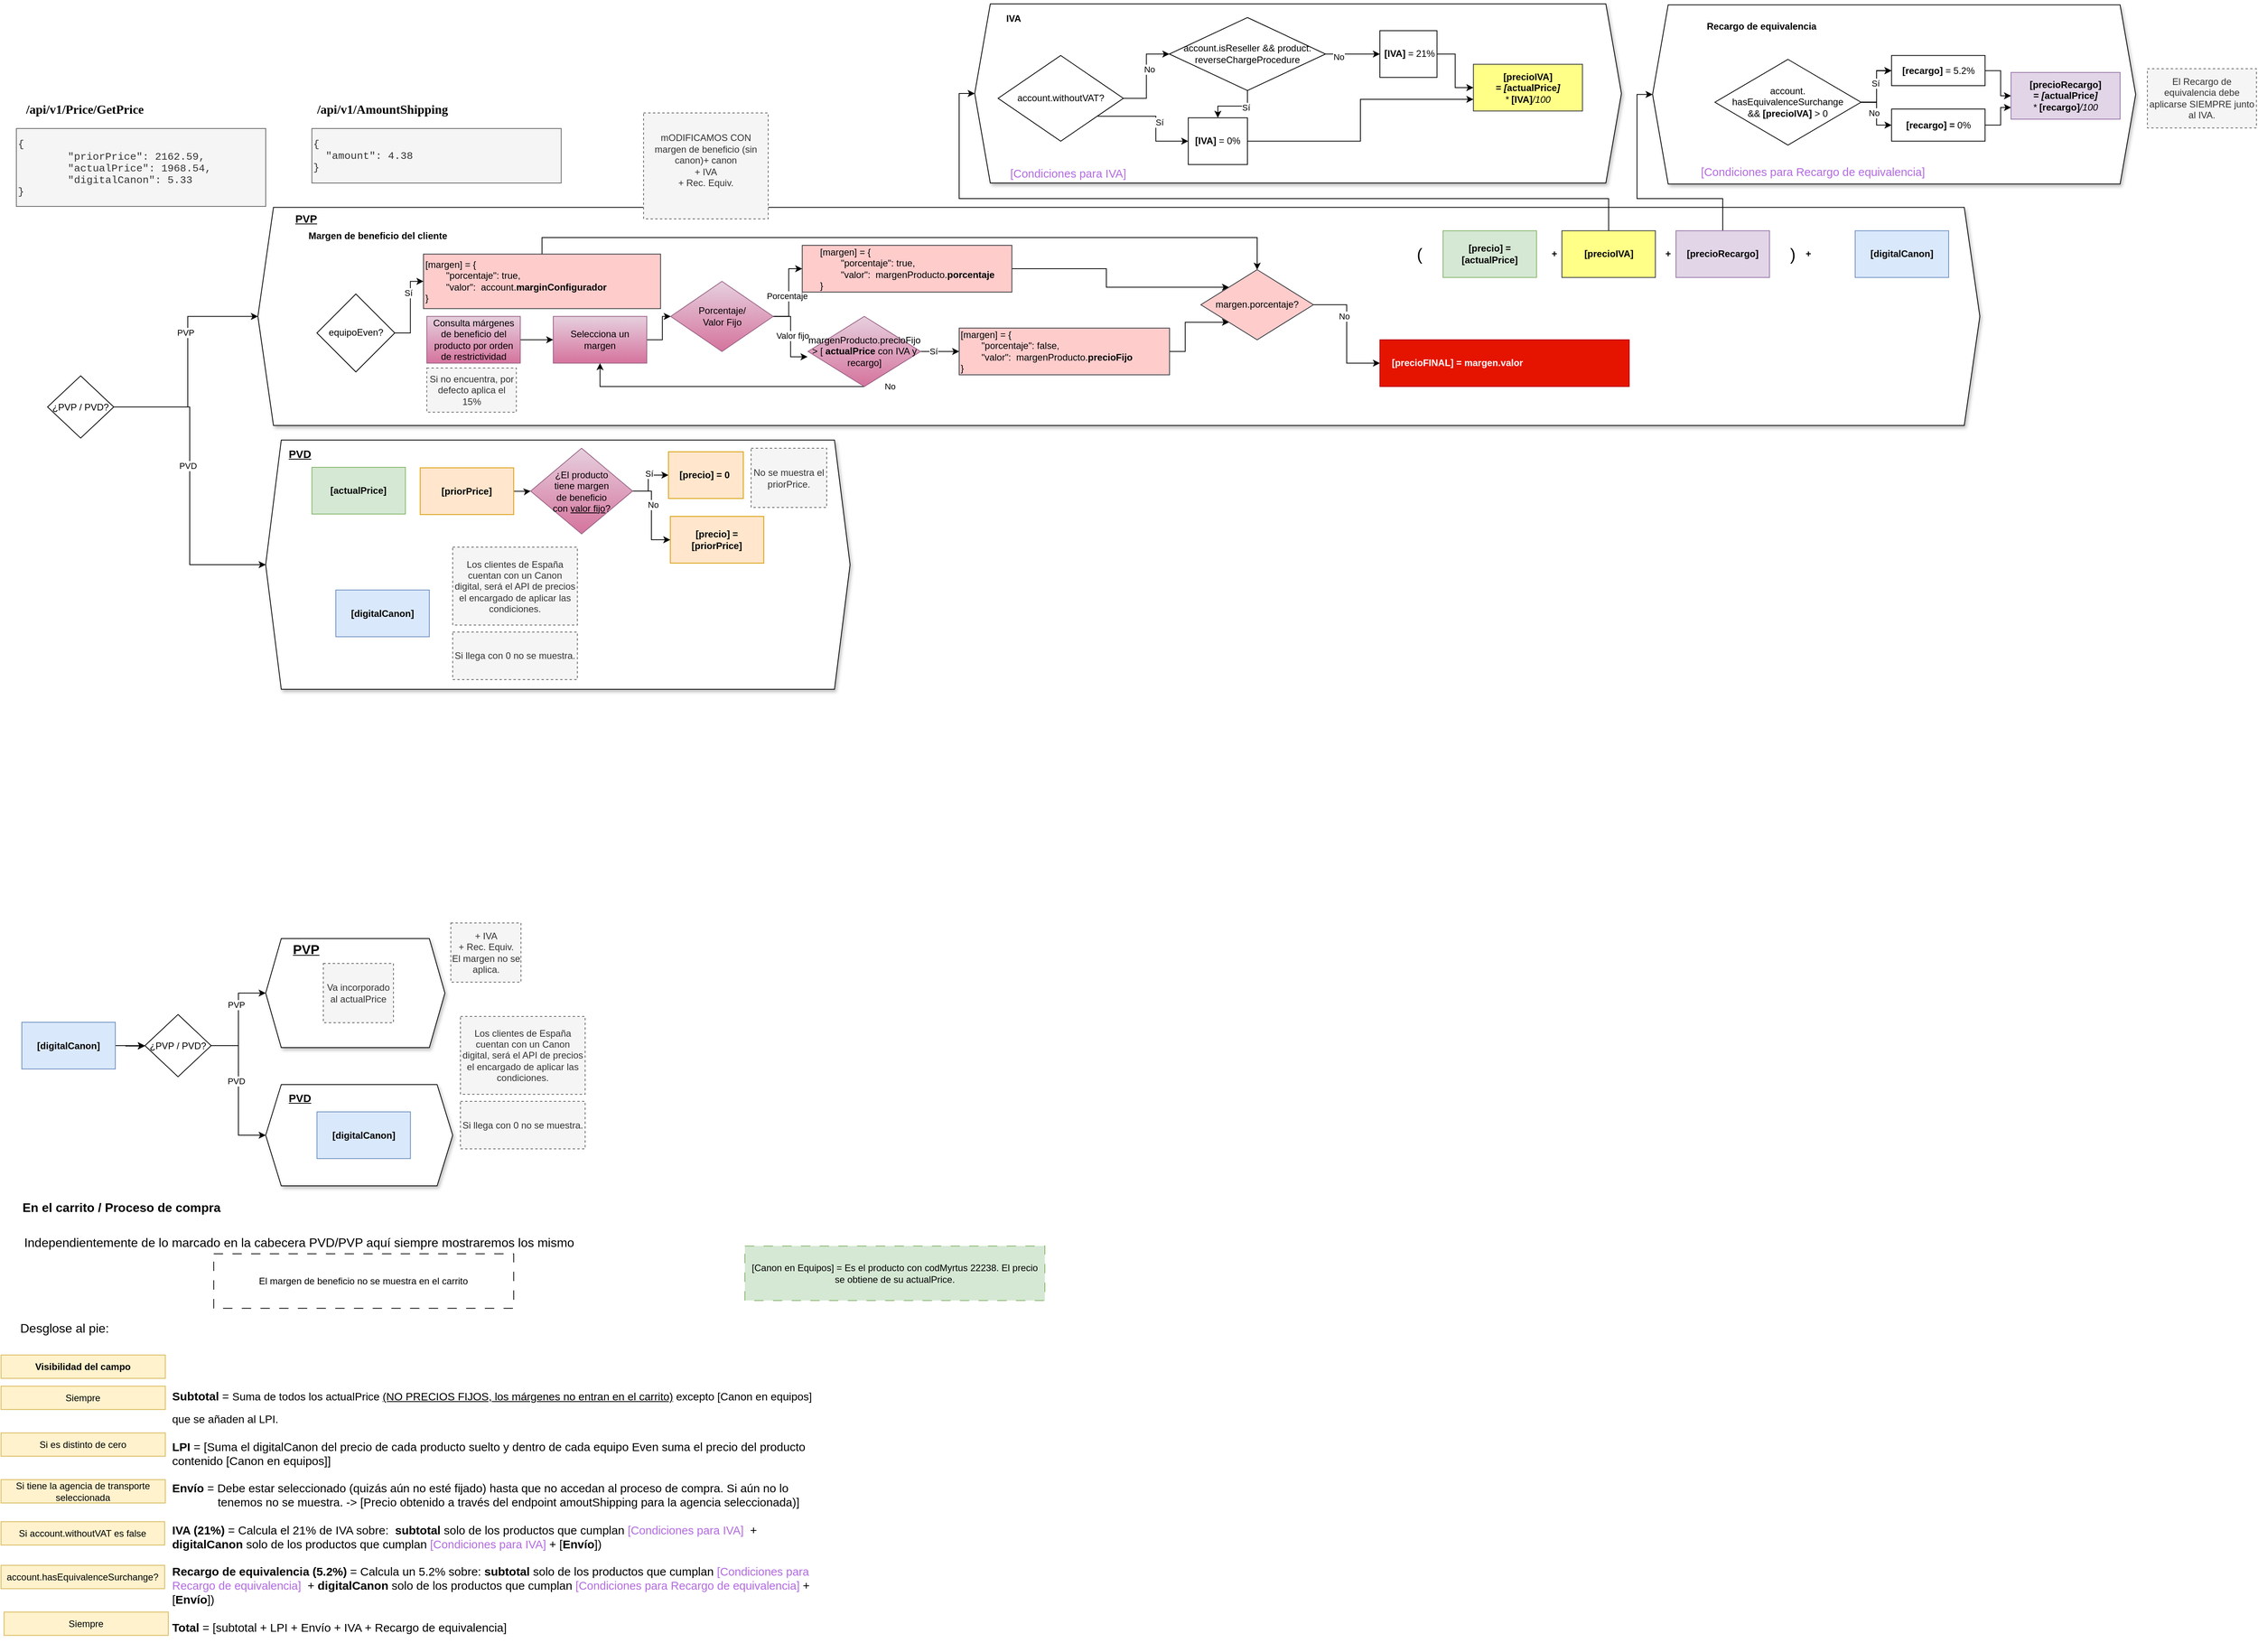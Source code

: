 <mxfile version="24.2.2" type="github">
  <diagram name="Página-1" id="fvp-vQnIGGh9xeoDT4wr">
    <mxGraphModel dx="1509" dy="1982" grid="1" gridSize="10" guides="1" tooltips="1" connect="1" arrows="1" fold="1" page="1" pageScale="1" pageWidth="827" pageHeight="1169" math="0" shadow="0">
      <root>
        <mxCell id="0" />
        <mxCell id="1" parent="0" />
        <mxCell id="czyIPTa2PEXbSXycgInY-23" value="" style="shape=hexagon;perimeter=hexagonPerimeter2;whiteSpace=wrap;html=1;fixedSize=1;shadow=1;" parent="1" vertex="1">
          <mxGeometry x="1250" y="-80" width="830" height="230" as="geometry" />
        </mxCell>
        <mxCell id="czyIPTa2PEXbSXycgInY-2" value="" style="shape=hexagon;perimeter=hexagonPerimeter2;whiteSpace=wrap;html=1;fixedSize=1;shadow=1;" parent="1" vertex="1">
          <mxGeometry x="330" y="181.25" width="2210" height="280" as="geometry" />
        </mxCell>
        <mxCell id="czyIPTa2PEXbSXycgInY-1" value="" style="shape=hexagon;perimeter=hexagonPerimeter2;whiteSpace=wrap;html=1;fixedSize=1;shadow=1;" parent="1" vertex="1">
          <mxGeometry x="2120" y="-78.75" width="620" height="230" as="geometry" />
        </mxCell>
        <mxCell id="DRrjUMENBPjv4pgYB6PE-1" value="&lt;p style=&quot;margin:0cm;line-height:normal;mso-layout-grid-align:&lt;br/&gt;none;text-autospace:none&quot; class=&quot;MsoNormal&quot;&gt;&lt;font face=&quot;Courier New&quot;&gt;&lt;span style=&quot;font-size: 13.333px;&quot;&gt;{&lt;/span&gt;&lt;/font&gt;&lt;/p&gt;&lt;p style=&quot;margin:0cm;line-height:normal;mso-layout-grid-align:&lt;br/&gt;none;text-autospace:none&quot; class=&quot;MsoNormal&quot;&gt;&lt;font face=&quot;Courier New&quot;&gt;&lt;span style=&quot;font-size: 13.333px; white-space: normal;&quot;&gt;&lt;span style=&quot;white-space:pre&quot;&gt;&#x9;&lt;/span&gt;&quot;priorPrice&quot;:&amp;nbsp;&lt;/span&gt;&lt;/font&gt;&lt;span style=&quot;background-color: initial; font-size: 13.333px;&quot;&gt;&lt;font face=&quot;Courier New&quot;&gt;2162.59&lt;/font&gt;&lt;/span&gt;&lt;span style=&quot;background-color: initial; font-size: 13.333px; font-family: &amp;quot;Courier New&amp;quot;;&quot;&gt;,&lt;/span&gt;&lt;/p&gt;&lt;p style=&quot;margin:0cm;line-height:normal;mso-layout-grid-align:&lt;br/&gt;none;text-autospace:none&quot; class=&quot;MsoNormal&quot;&gt;&lt;font face=&quot;Courier New&quot;&gt;&lt;span style=&quot;font-size: 13.333px; white-space: normal;&quot;&gt;&lt;span style=&quot;white-space:pre&quot;&gt;&#x9;&lt;/span&gt;&quot;actualPrice&quot;: 1968.54,&lt;/span&gt;&lt;/font&gt;&lt;/p&gt;&lt;p style=&quot;margin:0cm;line-height:normal;mso-layout-grid-align:&lt;br/&gt;none;text-autospace:none&quot; class=&quot;MsoNormal&quot;&gt;&lt;font face=&quot;Courier New&quot;&gt;&lt;span style=&quot;font-size: 13.333px; white-space: normal;&quot;&gt;&lt;span style=&quot;white-space:pre&quot;&gt;&#x9;&lt;/span&gt;&quot;digitalCanon&quot;: 5.33&lt;/span&gt;&lt;/font&gt;&lt;/p&gt;&lt;p style=&quot;margin:0cm;line-height:normal;mso-layout-grid-align:&lt;br/&gt;none;text-autospace:none&quot; class=&quot;MsoNormal&quot;&gt;&lt;font face=&quot;Courier New&quot;&gt;&lt;span style=&quot;font-size: 13.333px;&quot;&gt;}&lt;/span&gt;&lt;/font&gt;&lt;/p&gt;" style="text;html=1;align=left;verticalAlign=middle;whiteSpace=wrap;rounded=0;fillColor=#f5f5f5;fontColor=#333333;strokeColor=#666666;" parent="1" vertex="1">
          <mxGeometry x="20" y="80" width="320" height="100" as="geometry" />
        </mxCell>
        <mxCell id="DRrjUMENBPjv4pgYB6PE-4" value="&lt;span style=&quot;font-size:12.0pt;mso-bidi-font-size:11.0pt;&lt;br/&gt;line-height:150%;font-family:Muli;mso-ascii-theme-font:minor-latin;mso-fareast-font-family:&lt;br/&gt;Muli;mso-fareast-theme-font:minor-latin;mso-hansi-theme-font:minor-latin;&lt;br/&gt;mso-bidi-font-family:&amp;quot;Times New Roman&amp;quot;;mso-bidi-theme-font:minor-bidi;&lt;br/&gt;color:#323030;mso-themecolor:accent5;mso-themeshade:191;mso-ansi-language:ES;&lt;br/&gt;mso-fareast-language:EN-US;mso-bidi-language:AR-SA&quot;&gt;&lt;b&gt;/api/v1/Price/GetPrice&lt;/b&gt;&amp;nbsp;&lt;/span&gt;" style="text;html=1;align=center;verticalAlign=middle;whiteSpace=wrap;rounded=0;" parent="1" vertex="1">
          <mxGeometry y="40" width="220" height="30" as="geometry" />
        </mxCell>
        <mxCell id="DRrjUMENBPjv4pgYB6PE-6" style="edgeStyle=orthogonalEdgeStyle;rounded=0;orthogonalLoop=1;jettySize=auto;html=1;entryX=0;entryY=0.5;entryDx=0;entryDy=0;" parent="1" source="DRrjUMENBPjv4pgYB6PE-10" target="czyIPTa2PEXbSXycgInY-2" edge="1">
          <mxGeometry relative="1" as="geometry">
            <mxPoint x="290" y="300" as="targetPoint" />
            <Array as="points">
              <mxPoint x="240" y="437" />
              <mxPoint x="240" y="321" />
            </Array>
          </mxGeometry>
        </mxCell>
        <mxCell id="DRrjUMENBPjv4pgYB6PE-7" value="PVP" style="edgeLabel;html=1;align=center;verticalAlign=middle;resizable=0;points=[];" parent="DRrjUMENBPjv4pgYB6PE-6" vertex="1" connectable="0">
          <mxGeometry x="0.257" y="3" relative="1" as="geometry">
            <mxPoint y="-1" as="offset" />
          </mxGeometry>
        </mxCell>
        <mxCell id="DRrjUMENBPjv4pgYB6PE-8" style="edgeStyle=orthogonalEdgeStyle;rounded=0;orthogonalLoop=1;jettySize=auto;html=1;entryX=0;entryY=0.5;entryDx=0;entryDy=0;" parent="1" source="DRrjUMENBPjv4pgYB6PE-10" target="DRrjUMENBPjv4pgYB6PE-14" edge="1">
          <mxGeometry relative="1" as="geometry">
            <mxPoint x="435" y="544.5" as="targetPoint" />
          </mxGeometry>
        </mxCell>
        <mxCell id="DRrjUMENBPjv4pgYB6PE-9" value="PVD" style="edgeLabel;html=1;align=center;verticalAlign=middle;resizable=0;points=[];" parent="DRrjUMENBPjv4pgYB6PE-8" vertex="1" connectable="0">
          <mxGeometry x="-0.125" y="-3" relative="1" as="geometry">
            <mxPoint y="-1" as="offset" />
          </mxGeometry>
        </mxCell>
        <mxCell id="DRrjUMENBPjv4pgYB6PE-10" value="¿PVP / PVD?" style="rhombus;whiteSpace=wrap;html=1;" parent="1" vertex="1">
          <mxGeometry x="60" y="397.5" width="85" height="80" as="geometry" />
        </mxCell>
        <mxCell id="DRrjUMENBPjv4pgYB6PE-14" value="" style="shape=hexagon;perimeter=hexagonPerimeter2;whiteSpace=wrap;html=1;fixedSize=1;shadow=1;" parent="1" vertex="1">
          <mxGeometry x="340" y="480" width="750" height="320" as="geometry" />
        </mxCell>
        <mxCell id="DRrjUMENBPjv4pgYB6PE-16" value="&lt;b&gt;[actualPrice]&lt;/b&gt;" style="rounded=0;whiteSpace=wrap;html=1;fillColor=#d5e8d4;strokeColor=#82b366;" parent="1" vertex="1">
          <mxGeometry x="399.29" y="515" width="120" height="60" as="geometry" />
        </mxCell>
        <mxCell id="DRrjUMENBPjv4pgYB6PE-29" value="&lt;div&gt;&lt;b style=&quot;background-color: initial;&quot;&gt;[precioIVA] =&amp;nbsp;&lt;/b&gt;&lt;i&gt;&lt;b&gt;[&lt;/b&gt;&lt;/i&gt;&lt;b&gt;actualPrice&lt;/b&gt;&lt;i&gt;&lt;b&gt;] &lt;/b&gt;*&amp;nbsp;&lt;/i&gt;&lt;b&gt;[IVA]&lt;/b&gt;&lt;i&gt;/100&lt;/i&gt;&lt;/div&gt;" style="whiteSpace=wrap;html=1;fillColor=#ffff88;strokeColor=#36393d;" parent="1" vertex="1">
          <mxGeometry x="1890" y="-2.5" width="140" height="60" as="geometry" />
        </mxCell>
        <mxCell id="DRrjUMENBPjv4pgYB6PE-32" value="" style="edgeStyle=orthogonalEdgeStyle;rounded=0;orthogonalLoop=1;jettySize=auto;html=1;" parent="1" source="DRrjUMENBPjv4pgYB6PE-38" target="DRrjUMENBPjv4pgYB6PE-39" edge="1">
          <mxGeometry relative="1" as="geometry" />
        </mxCell>
        <mxCell id="DRrjUMENBPjv4pgYB6PE-33" value="" style="edgeStyle=orthogonalEdgeStyle;rounded=0;orthogonalLoop=1;jettySize=auto;html=1;" parent="1" source="DRrjUMENBPjv4pgYB6PE-38" target="DRrjUMENBPjv4pgYB6PE-39" edge="1">
          <mxGeometry relative="1" as="geometry" />
        </mxCell>
        <mxCell id="DRrjUMENBPjv4pgYB6PE-34" value="" style="edgeStyle=orthogonalEdgeStyle;rounded=0;orthogonalLoop=1;jettySize=auto;html=1;" parent="1" source="DRrjUMENBPjv4pgYB6PE-38" target="DRrjUMENBPjv4pgYB6PE-39" edge="1">
          <mxGeometry relative="1" as="geometry" />
        </mxCell>
        <mxCell id="DRrjUMENBPjv4pgYB6PE-35" value="Sí" style="edgeLabel;html=1;align=center;verticalAlign=middle;resizable=0;points=[];" parent="DRrjUMENBPjv4pgYB6PE-34" vertex="1" connectable="0">
          <mxGeometry x="0.121" y="3" relative="1" as="geometry">
            <mxPoint x="1" as="offset" />
          </mxGeometry>
        </mxCell>
        <mxCell id="DRrjUMENBPjv4pgYB6PE-36" style="edgeStyle=orthogonalEdgeStyle;rounded=0;orthogonalLoop=1;jettySize=auto;html=1;" parent="1" source="DRrjUMENBPjv4pgYB6PE-38" target="DRrjUMENBPjv4pgYB6PE-40" edge="1">
          <mxGeometry relative="1" as="geometry" />
        </mxCell>
        <mxCell id="DRrjUMENBPjv4pgYB6PE-37" value="No" style="edgeLabel;html=1;align=center;verticalAlign=middle;resizable=0;points=[];" parent="DRrjUMENBPjv4pgYB6PE-36" vertex="1" connectable="0">
          <mxGeometry x="-0.02" y="-4" relative="1" as="geometry">
            <mxPoint as="offset" />
          </mxGeometry>
        </mxCell>
        <mxCell id="DRrjUMENBPjv4pgYB6PE-38" value="&lt;font style=&quot;font-size: 12px;&quot;&gt;account.&lt;br&gt;hasEquivalenceSurchange &amp;amp;&amp;amp;&amp;nbsp;&lt;b style=&quot;background-color: initial;&quot;&gt;[precioIVA]&lt;/b&gt;&amp;nbsp;&amp;gt; 0&lt;/font&gt;" style="rhombus;whiteSpace=wrap;html=1;" parent="1" vertex="1">
          <mxGeometry x="2200" y="-8.75" width="187.48" height="110" as="geometry" />
        </mxCell>
        <mxCell id="D51pD80760HK5LYng4LF-50" style="edgeStyle=orthogonalEdgeStyle;rounded=0;orthogonalLoop=1;jettySize=auto;html=1;entryX=0;entryY=0.5;entryDx=0;entryDy=0;" edge="1" parent="1" source="DRrjUMENBPjv4pgYB6PE-39" target="D51pD80760HK5LYng4LF-49">
          <mxGeometry relative="1" as="geometry" />
        </mxCell>
        <mxCell id="DRrjUMENBPjv4pgYB6PE-39" value="&lt;b&gt;[recargo]&lt;/b&gt; = 5.2%" style="whiteSpace=wrap;html=1;" parent="1" vertex="1">
          <mxGeometry x="2426.7" y="-13.75" width="120" height="38.75" as="geometry" />
        </mxCell>
        <mxCell id="D51pD80760HK5LYng4LF-52" style="edgeStyle=orthogonalEdgeStyle;rounded=0;orthogonalLoop=1;jettySize=auto;html=1;entryX=0;entryY=0.75;entryDx=0;entryDy=0;" edge="1" parent="1" source="DRrjUMENBPjv4pgYB6PE-40" target="D51pD80760HK5LYng4LF-49">
          <mxGeometry relative="1" as="geometry" />
        </mxCell>
        <mxCell id="DRrjUMENBPjv4pgYB6PE-40" value="&lt;b&gt;[recargo] =&amp;nbsp;&lt;/b&gt;0%" style="whiteSpace=wrap;html=1;" parent="1" vertex="1">
          <mxGeometry x="2426.7" y="55" width="120" height="41.25" as="geometry" />
        </mxCell>
        <mxCell id="DRrjUMENBPjv4pgYB6PE-43" value="&lt;b&gt;Recargo de equivalencia&lt;/b&gt;" style="text;html=1;strokeColor=none;fillColor=none;align=center;verticalAlign=middle;whiteSpace=wrap;rounded=0;" parent="1" vertex="1">
          <mxGeometry x="2160" y="-66.26" width="200" height="30" as="geometry" />
        </mxCell>
        <mxCell id="DRrjUMENBPjv4pgYB6PE-51" value="&lt;b&gt;Margen de beneficio del cliente&lt;/b&gt;" style="text;html=1;strokeColor=none;fillColor=none;align=center;verticalAlign=middle;whiteSpace=wrap;rounded=0;" parent="1" vertex="1">
          <mxGeometry x="383.81" y="202.5" width="200" height="30" as="geometry" />
        </mxCell>
        <mxCell id="DRrjUMENBPjv4pgYB6PE-52" value="" style="edgeStyle=orthogonalEdgeStyle;rounded=0;orthogonalLoop=1;jettySize=auto;html=1;exitX=1;exitY=0.5;exitDx=0;exitDy=0;" parent="1" source="DRrjUMENBPjv4pgYB6PE-56" target="DRrjUMENBPjv4pgYB6PE-57" edge="1">
          <mxGeometry relative="1" as="geometry">
            <mxPoint x="991.351" y="276.273" as="sourcePoint" />
          </mxGeometry>
        </mxCell>
        <mxCell id="DRrjUMENBPjv4pgYB6PE-53" value="Porcentaje" style="edgeLabel;html=1;align=center;verticalAlign=middle;resizable=0;points=[];" parent="DRrjUMENBPjv4pgYB6PE-52" vertex="1" connectable="0">
          <mxGeometry x="-0.061" y="3" relative="1" as="geometry">
            <mxPoint as="offset" />
          </mxGeometry>
        </mxCell>
        <mxCell id="DRrjUMENBPjv4pgYB6PE-54" style="edgeStyle=orthogonalEdgeStyle;rounded=0;orthogonalLoop=1;jettySize=auto;html=1;entryX=-0.004;entryY=0.576;entryDx=0;entryDy=0;entryPerimeter=0;exitX=1;exitY=0.5;exitDx=0;exitDy=0;" parent="1" source="DRrjUMENBPjv4pgYB6PE-56" target="D51pD80760HK5LYng4LF-13" edge="1">
          <mxGeometry relative="1" as="geometry">
            <mxPoint x="991.351" y="276.273" as="sourcePoint" />
            <mxPoint x="1117.72" y="263.13" as="targetPoint" />
          </mxGeometry>
        </mxCell>
        <mxCell id="DRrjUMENBPjv4pgYB6PE-55" value="Valor fijo" style="edgeLabel;html=1;align=center;verticalAlign=middle;resizable=0;points=[];" parent="DRrjUMENBPjv4pgYB6PE-54" vertex="1" connectable="0">
          <mxGeometry x="-0.028" y="2" relative="1" as="geometry">
            <mxPoint as="offset" />
          </mxGeometry>
        </mxCell>
        <mxCell id="DRrjUMENBPjv4pgYB6PE-56" value="Porcentaje/&lt;br&gt;Valor Fijo" style="rhombus;whiteSpace=wrap;html=1;fillColor=#e6d0de;gradientColor=#d5739d;strokeColor=#996185;" parent="1" vertex="1">
          <mxGeometry x="859.81" y="276.25" width="131.54" height="90" as="geometry" />
        </mxCell>
        <mxCell id="D51pD80760HK5LYng4LF-25" style="edgeStyle=orthogonalEdgeStyle;rounded=0;orthogonalLoop=1;jettySize=auto;html=1;entryX=0;entryY=0;entryDx=0;entryDy=0;" edge="1" parent="1" source="DRrjUMENBPjv4pgYB6PE-57" target="D51pD80760HK5LYng4LF-23">
          <mxGeometry relative="1" as="geometry" />
        </mxCell>
        <mxCell id="DRrjUMENBPjv4pgYB6PE-57" value="&lt;div style=&quot;text-align: left;&quot;&gt;&lt;span style=&quot;background-color: initial;&quot;&gt;[margen] = {&lt;/span&gt;&lt;/div&gt;&lt;div style=&quot;text-align: left;&quot;&gt;&lt;span style=&quot;white-space: pre;&quot;&gt;&#x9;&lt;/span&gt;&quot;porcentaje&quot;: true,&lt;/div&gt;&lt;div style=&quot;text-align: left;&quot;&gt;&lt;span style=&quot;white-space: pre;&quot;&gt;&#x9;&lt;/span&gt;&quot;valor&quot;:&amp;nbsp;&amp;nbsp;&lt;span style=&quot;background-color: initial;&quot;&gt;margenProducto.&lt;b&gt;porcentaje&lt;/b&gt;&lt;/span&gt;&lt;/div&gt;&lt;div style=&quot;text-align: left;&quot;&gt;}&amp;nbsp;&lt;/div&gt;" style="whiteSpace=wrap;html=1;fillColor=#ffcccc;strokeColor=#36393d;" parent="1" vertex="1">
          <mxGeometry x="1028.61" y="230" width="269.11" height="60" as="geometry" />
        </mxCell>
        <mxCell id="DRrjUMENBPjv4pgYB6PE-59" style="edgeStyle=orthogonalEdgeStyle;rounded=0;orthogonalLoop=1;jettySize=auto;html=1;" parent="1" source="DRrjUMENBPjv4pgYB6PE-63" target="DRrjUMENBPjv4pgYB6PE-64" edge="1">
          <mxGeometry relative="1" as="geometry" />
        </mxCell>
        <mxCell id="DRrjUMENBPjv4pgYB6PE-60" value="Sí" style="edgeLabel;html=1;align=center;verticalAlign=middle;resizable=0;points=[];" parent="DRrjUMENBPjv4pgYB6PE-59" vertex="1" connectable="0">
          <mxGeometry x="0.397" y="3" relative="1" as="geometry">
            <mxPoint as="offset" />
          </mxGeometry>
        </mxCell>
        <mxCell id="DRrjUMENBPjv4pgYB6PE-63" value="equipoEven?" style="rhombus;whiteSpace=wrap;html=1;" parent="1" vertex="1">
          <mxGeometry x="405.73" y="292.49" width="100" height="100" as="geometry" />
        </mxCell>
        <mxCell id="D51pD80760HK5LYng4LF-24" style="edgeStyle=orthogonalEdgeStyle;rounded=0;orthogonalLoop=1;jettySize=auto;html=1;entryX=0.5;entryY=0;entryDx=0;entryDy=0;" edge="1" parent="1" source="DRrjUMENBPjv4pgYB6PE-64" target="D51pD80760HK5LYng4LF-23">
          <mxGeometry relative="1" as="geometry">
            <Array as="points">
              <mxPoint x="695" y="220" />
              <mxPoint x="1612" y="220" />
            </Array>
          </mxGeometry>
        </mxCell>
        <mxCell id="DRrjUMENBPjv4pgYB6PE-64" value="&lt;div style=&quot;&quot;&gt;&lt;span style=&quot;background-color: initial;&quot;&gt;[margen] = {&lt;/span&gt;&lt;/div&gt;&lt;div style=&quot;&quot;&gt;&lt;span style=&quot;white-space: pre;&quot;&gt;&#x9;&lt;/span&gt;&quot;porcentaje&quot;: true,&lt;/div&gt;&lt;div style=&quot;&quot;&gt;&lt;span style=&quot;white-space: pre;&quot;&gt;&#x9;&lt;/span&gt;&quot;valor&quot;:&amp;nbsp;&amp;nbsp;&lt;span style=&quot;background-color: initial;&quot;&gt;account.&lt;b&gt;marginConfigurador&lt;/b&gt;&lt;/span&gt;&lt;/div&gt;&lt;span style=&quot;background-color: initial;&quot;&gt;}&amp;nbsp;&lt;/span&gt;" style="whiteSpace=wrap;html=1;fillColor=#ffcccc;strokeColor=#36393d;align=left;" parent="1" vertex="1">
          <mxGeometry x="542.53" y="241.24" width="304.28" height="70" as="geometry" />
        </mxCell>
        <mxCell id="DRrjUMENBPjv4pgYB6PE-78" value="&lt;b&gt;&lt;u&gt;&lt;font style=&quot;font-size: 14px;&quot;&gt;PVD&lt;/font&gt;&lt;/u&gt;&lt;/b&gt;" style="text;html=1;strokeColor=none;fillColor=none;align=center;verticalAlign=middle;whiteSpace=wrap;rounded=0;" parent="1" vertex="1">
          <mxGeometry x="354" y="482.5" width="60" height="30" as="geometry" />
        </mxCell>
        <mxCell id="czyIPTa2PEXbSXycgInY-4" value="En el carrito / Proceso de compra" style="text;html=1;align=center;verticalAlign=middle;whiteSpace=wrap;rounded=0;fontStyle=1;fontSize=16;" parent="1" vertex="1">
          <mxGeometry x="0.33" y="1450" width="310" height="30" as="geometry" />
        </mxCell>
        <mxCell id="czyIPTa2PEXbSXycgInY-5" value="El margen de beneficio no se muestra en el carrito" style="whiteSpace=wrap;html=1;dashed=1;dashPattern=12 12;" parent="1" vertex="1">
          <mxGeometry x="273.29" y="1524.7" width="385" height="70" as="geometry" />
        </mxCell>
        <mxCell id="czyIPTa2PEXbSXycgInY-6" value="&lt;h1&gt;&lt;font style=&quot;font-size: 15px;&quot;&gt;Subtotal &lt;span style=&quot;font-weight: normal;&quot;&gt;=&lt;/span&gt;&amp;nbsp;&lt;/font&gt;&lt;span style=&quot;font-weight: normal;&quot;&gt;&lt;font style=&quot;font-size: 14px;&quot;&gt;Suma de todos los actualPrice &lt;u&gt;(NO PRECIOS FIJOS, los márgenes no entran en el carrito)&lt;/u&gt; excepto [Canon en equipos] que se añaden al LPI.&lt;/font&gt;&lt;/span&gt;&lt;/h1&gt;&lt;div style=&quot;line-height: 132%;&quot;&gt;&lt;font style=&quot;font-size: 15px;&quot;&gt;&lt;b&gt;LPI &lt;/b&gt;&lt;/font&gt;&lt;font style=&quot;font-size: 15px; font-weight: normal;&quot;&gt;= [Suma el digitalCanon del precio de cada producto suelto y dentro de cada equipo Even suma el precio del producto contenido [Canon en equipos]]&lt;/font&gt;&lt;/div&gt;&lt;div style=&quot;line-height: 132%;&quot;&gt;&lt;font style=&quot;font-size: 15px; font-weight: normal;&quot;&gt;&lt;br&gt;&lt;/font&gt;&lt;/div&gt;&lt;div style=&quot;line-height: 132%;&quot;&gt;&lt;font style=&quot;font-size: 15px;&quot;&gt;&lt;b&gt;Envío&lt;/b&gt;&lt;/font&gt;&lt;font style=&quot;font-size: 15px; font-weight: normal;&quot;&gt; = Debe estar seleccionado (quizás aún no esté fijado) hasta que no accedan al proceso de compra. Si aún no lo &lt;span style=&quot;white-space: pre;&quot;&gt;&#x9;&lt;/span&gt;&amp;nbsp; &amp;nbsp; &amp;nbsp; &amp;nbsp; &amp;nbsp; &amp;nbsp; &amp;nbsp; &amp;nbsp; &amp;nbsp; &amp;nbsp; tenemos no se muestra. -&amp;gt; [Precio obtenido a través del endpoint amoutShipping para la agencia seleccionada)]&lt;/font&gt;&lt;/div&gt;&lt;div style=&quot;line-height: 132%;&quot;&gt;&lt;font style=&quot;font-size: 15px; font-weight: normal;&quot;&gt;&lt;br&gt;&lt;/font&gt;&lt;/div&gt;&lt;div style=&quot;line-height: 132%;&quot;&gt;&lt;font style=&quot;font-size: 15px;&quot;&gt;&lt;b&gt;IVA (21%)&lt;/b&gt;&lt;/font&gt;&lt;font style=&quot;font-size: 15px; font-weight: normal;&quot;&gt; = Calcula el 21% de IVA sobre:&amp;nbsp; &lt;/font&gt;&lt;font style=&quot;font-size: 15px;&quot;&gt;&lt;b&gt;subtotal&amp;nbsp;&lt;/b&gt;&lt;/font&gt;&lt;font style=&quot;background-color: initial; font-size: 15px;&quot;&gt;solo de los productos que cumplan&amp;nbsp;&lt;/font&gt;&lt;span style=&quot;background-color: rgb(255, 255, 255); color: rgb(179, 106, 226); font-family: Aptos, sans-serif; font-size: 14.667px;&quot;&gt;[Condiciones para IVA]&lt;/span&gt;&lt;font style=&quot;background-color: initial; font-size: 15px;&quot;&gt;&amp;nbsp; + &lt;/font&gt;&lt;font style=&quot;background-color: initial; font-size: 15px;&quot;&gt;&lt;b&gt;digitalCanon &lt;/b&gt;&lt;/font&gt;&lt;font style=&quot;background-color: initial; font-size: 15px;&quot;&gt;solo de los productos que cumplan&amp;nbsp;&lt;/font&gt;&lt;span style=&quot;background-color: rgb(255, 255, 255); color: rgb(179, 106, 226); font-family: Aptos, sans-serif; font-size: 14.667px;&quot;&gt;[Condiciones para IVA]&lt;/span&gt;&lt;span style=&quot;background-color: initial; font-size: 15px;&quot;&gt;&amp;nbsp;+ [&lt;b&gt;Envío&lt;/b&gt;])&amp;nbsp;&lt;/span&gt;&lt;/div&gt;&lt;div style=&quot;line-height: 132%;&quot;&gt;&lt;font style=&quot;font-size: 15px; font-weight: normal;&quot;&gt;&lt;br&gt;&lt;/font&gt;&lt;/div&gt;&lt;div style=&quot;line-height: 132%;&quot;&gt;&lt;font style=&quot;font-size: 15px;&quot;&gt;&lt;b&gt;Recargo de equivalencia (5.2%)&lt;/b&gt; = Calcula un 5.2% sobre:&lt;/font&gt;&lt;font style=&quot;background-color: initial; font-size: 15px;&quot;&gt;&amp;nbsp;&lt;/font&gt;&lt;font style=&quot;background-color: initial; font-size: 15px;&quot;&gt;&lt;b&gt;subtotal&amp;nbsp;&lt;/b&gt;&lt;/font&gt;&lt;font style=&quot;background-color: initial; font-size: 15px;&quot;&gt;solo de los productos que cumplan&amp;nbsp;&lt;/font&gt;&lt;font style=&quot;background-color: initial; font-size: 15px;&quot;&gt;&lt;span style=&quot;color: rgb(179, 106, 226); font-family: Aptos, sans-serif; font-size: 14.667px; background-color: rgb(255, 255, 255);&quot;&gt;[Condiciones para Recargo de equivalencia]&lt;/span&gt;&amp;nbsp; +&amp;nbsp;&lt;/font&gt;&lt;font style=&quot;background-color: initial; font-size: 15px;&quot;&gt;&lt;b&gt;digitalCanon&amp;nbsp;&lt;/b&gt;&lt;/font&gt;&lt;font style=&quot;background-color: initial; font-size: 15px;&quot;&gt;solo de los productos que cumplan&amp;nbsp;&lt;/font&gt;&lt;span style=&quot;color: rgb(179, 106, 226); font-family: Aptos, sans-serif; font-size: 14.667px; background-color: rgb(255, 255, 255);&quot;&gt;[Condiciones para Recargo de equivalencia]&lt;/span&gt;&lt;span style=&quot;background-color: initial; font-size: 15px;&quot;&gt;&amp;nbsp;+ [&lt;b&gt;Envío&lt;/b&gt;])&amp;nbsp;&lt;/span&gt;&lt;/div&gt;&lt;div style=&quot;line-height: 132%;&quot;&gt;&lt;font style=&quot;font-size: 15px;&quot;&gt;&lt;br&gt;&lt;/font&gt;&lt;/div&gt;&lt;div style=&quot;line-height: 132%;&quot;&gt;&lt;font style=&quot;font-size: 15px;&quot;&gt;&lt;b&gt;Total &lt;/b&gt;= [subtotal + LPI + Envío + IVA + Recargo de equivalencia]&lt;/font&gt;&lt;/div&gt;" style="text;html=1;strokeColor=none;fillColor=none;spacing=5;spacingTop=-20;whiteSpace=wrap;overflow=hidden;rounded=0;" parent="1" vertex="1">
          <mxGeometry x="215.01" y="1684.7" width="830.71" height="350" as="geometry" />
        </mxCell>
        <mxCell id="czyIPTa2PEXbSXycgInY-8" value="account.hasEquivalenceSurchange?" style="text;html=1;strokeColor=#d6b656;fillColor=#fff2cc;align=center;verticalAlign=middle;whiteSpace=wrap;rounded=0;" parent="1" vertex="1">
          <mxGeometry x="0.33" y="1924.7" width="210" height="30" as="geometry" />
        </mxCell>
        <mxCell id="czyIPTa2PEXbSXycgInY-9" value="Si account.withoutVAT es false" style="text;html=1;strokeColor=#d6b656;fillColor=#fff2cc;align=center;verticalAlign=middle;whiteSpace=wrap;rounded=0;" parent="1" vertex="1">
          <mxGeometry x="0.33" y="1868.7" width="210" height="30" as="geometry" />
        </mxCell>
        <mxCell id="czyIPTa2PEXbSXycgInY-10" value="Si tiene la agencia de transporte seleccionada" style="text;html=1;strokeColor=#d6b656;fillColor=#fff2cc;align=center;verticalAlign=middle;whiteSpace=wrap;rounded=0;" parent="1" vertex="1">
          <mxGeometry x="0.33" y="1814.7" width="210.84" height="30" as="geometry" />
        </mxCell>
        <mxCell id="czyIPTa2PEXbSXycgInY-12" value="&lt;span style=&quot;font-weight: normal;&quot;&gt;Independientemente de lo marcado en la cabecera PVD/PVP aquí siempre mostraremos los mismo&lt;/span&gt;" style="text;html=1;align=center;verticalAlign=middle;whiteSpace=wrap;rounded=0;fontStyle=1;fontSize=16;" parent="1" vertex="1">
          <mxGeometry x="13.29" y="1494.7" width="740" height="30" as="geometry" />
        </mxCell>
        <mxCell id="czyIPTa2PEXbSXycgInY-13" value="&lt;span style=&quot;font-weight: normal;&quot;&gt;Desglose al pie:&lt;/span&gt;" style="text;html=1;align=left;verticalAlign=middle;whiteSpace=wrap;rounded=0;fontStyle=1;fontSize=16;" parent="1" vertex="1">
          <mxGeometry x="23.29" y="1604.7" width="740" height="30" as="geometry" />
        </mxCell>
        <mxCell id="czyIPTa2PEXbSXycgInY-14" value="[Canon en Equipos] = Es el producto con codMyrtus 22238. El precio se obtiene de su actualPrice." style="whiteSpace=wrap;html=1;dashed=1;dashPattern=12 12;fillColor=#d5e8d4;strokeColor=#82b366;" parent="1" vertex="1">
          <mxGeometry x="955" y="1514.7" width="385" height="70" as="geometry" />
        </mxCell>
        <mxCell id="czyIPTa2PEXbSXycgInY-16" value="&lt;font face=&quot;Muli&quot;&gt;&lt;span style=&quot;font-size: 16px;&quot;&gt;&lt;b&gt;/api/v1/AmountShipping&lt;/b&gt;&lt;/span&gt;&lt;/font&gt;" style="text;html=1;align=center;verticalAlign=middle;whiteSpace=wrap;rounded=0;" parent="1" vertex="1">
          <mxGeometry x="380" y="40" width="220" height="30" as="geometry" />
        </mxCell>
        <mxCell id="czyIPTa2PEXbSXycgInY-17" value="&lt;p style=&quot;margin:0cm;line-height:normal;mso-layout-grid-align:&lt;br/&gt;none;text-autospace:none&quot; class=&quot;MsoNormal&quot;&gt;&lt;span style=&quot;font-size: 13.333px; font-family: &amp;quot;Courier New&amp;quot;; background-color: initial;&quot;&gt;{&lt;/span&gt;&lt;br&gt;&lt;/p&gt;&lt;p style=&quot;margin:0cm;line-height:normal;mso-layout-grid-align:&lt;br/&gt;none;text-autospace:none&quot; class=&quot;MsoNormal&quot;&gt;&lt;font face=&quot;Courier New&quot;&gt;&lt;span style=&quot;font-size: 13.333px;&quot;&gt;&amp;nbsp; &quot;amount&quot;: 4.38&lt;/span&gt;&lt;/font&gt;&lt;/p&gt;&lt;p style=&quot;margin:0cm;line-height:normal;mso-layout-grid-align:&lt;br/&gt;none;text-autospace:none&quot; class=&quot;MsoNormal&quot;&gt;&lt;font face=&quot;Courier New&quot;&gt;&lt;span style=&quot;font-size: 13.333px;&quot;&gt;}&lt;/span&gt;&lt;/font&gt;&lt;/p&gt;" style="text;html=1;align=left;verticalAlign=middle;whiteSpace=wrap;rounded=0;fillColor=#f5f5f5;fontColor=#333333;strokeColor=#666666;" parent="1" vertex="1">
          <mxGeometry x="399.29" y="80" width="320" height="70" as="geometry" />
        </mxCell>
        <mxCell id="czyIPTa2PEXbSXycgInY-18" value="Si es distinto de cero" style="text;html=1;strokeColor=#d6b656;fillColor=#fff2cc;align=center;verticalAlign=middle;whiteSpace=wrap;rounded=0;" parent="1" vertex="1">
          <mxGeometry x="0.33" y="1754.7" width="210.84" height="30" as="geometry" />
        </mxCell>
        <mxCell id="czyIPTa2PEXbSXycgInY-19" value="&lt;b&gt;Visibilidad del campo&lt;/b&gt;" style="text;html=1;strokeColor=#d6b656;fillColor=#fff2cc;align=center;verticalAlign=middle;whiteSpace=wrap;rounded=0;" parent="1" vertex="1">
          <mxGeometry x="0.33" y="1654.7" width="210.84" height="30" as="geometry" />
        </mxCell>
        <mxCell id="czyIPTa2PEXbSXycgInY-20" value="Siempre" style="text;html=1;strokeColor=#d6b656;fillColor=#fff2cc;align=center;verticalAlign=middle;whiteSpace=wrap;rounded=0;" parent="1" vertex="1">
          <mxGeometry x="0.33" y="1694.7" width="210.84" height="30" as="geometry" />
        </mxCell>
        <mxCell id="czyIPTa2PEXbSXycgInY-22" value="&lt;span style=&quot;color: rgb(179, 106, 226); font-family: Aptos, sans-serif; font-size: 14.667px; font-style: normal; font-variant-ligatures: normal; font-variant-caps: normal; font-weight: 400; letter-spacing: normal; orphans: 2; text-align: left; text-indent: 0px; text-transform: none; widows: 2; word-spacing: 0px; -webkit-text-stroke-width: 0px; white-space: normal; background-color: rgb(255, 255, 255); text-decoration-thickness: initial; text-decoration-style: initial; text-decoration-color: initial; display: inline !important; float: none;&quot;&gt;[Condiciones para Recargo de equivalencia]&lt;/span&gt;" style="text;whiteSpace=wrap;html=1;" parent="1" vertex="1">
          <mxGeometry x="2180" y="121.25" width="320" height="40" as="geometry" />
        </mxCell>
        <mxCell id="czyIPTa2PEXbSXycgInY-24" style="edgeStyle=orthogonalEdgeStyle;rounded=0;orthogonalLoop=1;jettySize=auto;html=1;entryX=0;entryY=0.5;entryDx=0;entryDy=0;exitX=0.796;exitY=0.709;exitDx=0;exitDy=0;exitPerimeter=0;" parent="1" source="czyIPTa2PEXbSXycgInY-28" target="czyIPTa2PEXbSXycgInY-30" edge="1">
          <mxGeometry relative="1" as="geometry">
            <mxPoint x="1424.85" y="61.25" as="sourcePoint" />
          </mxGeometry>
        </mxCell>
        <mxCell id="czyIPTa2PEXbSXycgInY-25" value="Sí" style="edgeLabel;html=1;align=center;verticalAlign=middle;resizable=0;points=[];" parent="czyIPTa2PEXbSXycgInY-24" vertex="1" connectable="0">
          <mxGeometry x="0.115" y="4" relative="1" as="geometry">
            <mxPoint as="offset" />
          </mxGeometry>
        </mxCell>
        <mxCell id="czyIPTa2PEXbSXycgInY-26" style="edgeStyle=orthogonalEdgeStyle;rounded=0;orthogonalLoop=1;jettySize=auto;html=1;" parent="1" source="czyIPTa2PEXbSXycgInY-28" target="czyIPTa2PEXbSXycgInY-36" edge="1">
          <mxGeometry relative="1" as="geometry" />
        </mxCell>
        <mxCell id="czyIPTa2PEXbSXycgInY-27" value="No" style="edgeLabel;html=1;align=center;verticalAlign=middle;resizable=0;points=[];" parent="czyIPTa2PEXbSXycgInY-26" vertex="1" connectable="0">
          <mxGeometry x="0.157" y="-3" relative="1" as="geometry">
            <mxPoint as="offset" />
          </mxGeometry>
        </mxCell>
        <mxCell id="czyIPTa2PEXbSXycgInY-28" value="account.withoutVAT?" style="rhombus;whiteSpace=wrap;html=1;" parent="1" vertex="1">
          <mxGeometry x="1280" y="-13.75" width="160.77" height="110" as="geometry" />
        </mxCell>
        <mxCell id="D51pD80760HK5LYng4LF-42" style="edgeStyle=orthogonalEdgeStyle;rounded=0;orthogonalLoop=1;jettySize=auto;html=1;" edge="1" parent="1" source="czyIPTa2PEXbSXycgInY-29" target="DRrjUMENBPjv4pgYB6PE-29">
          <mxGeometry relative="1" as="geometry" />
        </mxCell>
        <mxCell id="czyIPTa2PEXbSXycgInY-29" value="&lt;b&gt;&amp;nbsp;[IVA]&lt;/b&gt; = 21%" style="whiteSpace=wrap;html=1;" parent="1" vertex="1">
          <mxGeometry x="1770" y="-45.62" width="73.3" height="60" as="geometry" />
        </mxCell>
        <mxCell id="D51pD80760HK5LYng4LF-43" style="edgeStyle=orthogonalEdgeStyle;rounded=0;orthogonalLoop=1;jettySize=auto;html=1;entryX=0;entryY=0.75;entryDx=0;entryDy=0;" edge="1" parent="1" source="czyIPTa2PEXbSXycgInY-30" target="DRrjUMENBPjv4pgYB6PE-29">
          <mxGeometry relative="1" as="geometry" />
        </mxCell>
        <mxCell id="czyIPTa2PEXbSXycgInY-30" value="&lt;b&gt;[IVA]&lt;/b&gt; = 0%" style="whiteSpace=wrap;html=1;" parent="1" vertex="1">
          <mxGeometry x="1524.07" y="66.25" width="75.93" height="60" as="geometry" />
        </mxCell>
        <mxCell id="czyIPTa2PEXbSXycgInY-32" style="edgeStyle=orthogonalEdgeStyle;rounded=0;orthogonalLoop=1;jettySize=auto;html=1;" parent="1" source="czyIPTa2PEXbSXycgInY-36" target="czyIPTa2PEXbSXycgInY-30" edge="1">
          <mxGeometry relative="1" as="geometry">
            <mxPoint x="1600" y="56.25" as="targetPoint" />
          </mxGeometry>
        </mxCell>
        <mxCell id="czyIPTa2PEXbSXycgInY-33" value="Sí" style="edgeLabel;html=1;align=center;verticalAlign=middle;resizable=0;points=[];" parent="czyIPTa2PEXbSXycgInY-32" vertex="1" connectable="0">
          <mxGeometry x="-0.379" y="1" relative="1" as="geometry">
            <mxPoint as="offset" />
          </mxGeometry>
        </mxCell>
        <mxCell id="czyIPTa2PEXbSXycgInY-34" style="edgeStyle=orthogonalEdgeStyle;rounded=0;orthogonalLoop=1;jettySize=auto;html=1;entryX=0;entryY=0.5;entryDx=0;entryDy=0;" parent="1" source="czyIPTa2PEXbSXycgInY-36" target="czyIPTa2PEXbSXycgInY-29" edge="1">
          <mxGeometry relative="1" as="geometry" />
        </mxCell>
        <mxCell id="czyIPTa2PEXbSXycgInY-35" value="No" style="edgeLabel;html=1;align=center;verticalAlign=middle;resizable=0;points=[];" parent="czyIPTa2PEXbSXycgInY-34" vertex="1" connectable="0">
          <mxGeometry x="-0.546" y="-3" relative="1" as="geometry">
            <mxPoint x="1" as="offset" />
          </mxGeometry>
        </mxCell>
        <mxCell id="czyIPTa2PEXbSXycgInY-36" value="account.isReseller &amp;amp;&amp;amp; product.&lt;br&gt;reverseChargeProcedure" style="rhombus;whiteSpace=wrap;html=1;" parent="1" vertex="1">
          <mxGeometry x="1499.8" y="-62.5" width="200.39" height="93.75" as="geometry" />
        </mxCell>
        <mxCell id="czyIPTa2PEXbSXycgInY-38" value="&lt;span style=&quot;color: rgb(179, 106, 226); font-family: Aptos, sans-serif; font-size: 14.667px; text-align: left; background-color: rgb(255, 255, 255);&quot;&gt;[Condiciones para IVA]&lt;/span&gt;" style="text;html=1;align=center;verticalAlign=middle;whiteSpace=wrap;rounded=0;" parent="1" vertex="1">
          <mxGeometry x="1270" y="122.5" width="200" height="30" as="geometry" />
        </mxCell>
        <mxCell id="czyIPTa2PEXbSXycgInY-49" value="El Recargo de equivalencia debe aplicarse SIEMPRE junto al IVA." style="text;html=1;align=center;verticalAlign=middle;whiteSpace=wrap;rounded=0;fillColor=#f5f5f5;fontColor=#333333;strokeColor=#666666;dashed=1;" parent="1" vertex="1">
          <mxGeometry x="2755" y="3.25" width="140" height="76" as="geometry" />
        </mxCell>
        <mxCell id="czyIPTa2PEXbSXycgInY-51" value="Siempre" style="text;html=1;strokeColor=#d6b656;fillColor=#fff2cc;align=center;verticalAlign=middle;whiteSpace=wrap;rounded=0;" parent="1" vertex="1">
          <mxGeometry x="4.17" y="1984.7" width="210.84" height="30" as="geometry" />
        </mxCell>
        <mxCell id="czyIPTa2PEXbSXycgInY-91" value="&lt;b&gt;[precio] = [priorPrice]&lt;/b&gt;" style="rounded=0;whiteSpace=wrap;html=1;fillColor=#ffe6cc;strokeColor=#d79b00;" parent="1" vertex="1">
          <mxGeometry x="859.29" y="578.02" width="120" height="60" as="geometry" />
        </mxCell>
        <mxCell id="czyIPTa2PEXbSXycgInY-92" style="edgeStyle=orthogonalEdgeStyle;rounded=0;orthogonalLoop=1;jettySize=auto;html=1;exitX=1;exitY=0.5;exitDx=0;exitDy=0;entryX=0;entryY=0.5;entryDx=0;entryDy=0;" parent="1" source="czyIPTa2PEXbSXycgInY-96" target="czyIPTa2PEXbSXycgInY-102" edge="1">
          <mxGeometry relative="1" as="geometry">
            <Array as="points">
              <mxPoint x="831" y="525.02" />
            </Array>
            <mxPoint x="845.06" y="535.02" as="targetPoint" />
          </mxGeometry>
        </mxCell>
        <mxCell id="czyIPTa2PEXbSXycgInY-93" value="Sí" style="edgeLabel;html=1;align=center;verticalAlign=middle;resizable=0;points=[];" parent="czyIPTa2PEXbSXycgInY-92" vertex="1" connectable="0">
          <mxGeometry x="0.25" y="3" relative="1" as="geometry">
            <mxPoint y="1" as="offset" />
          </mxGeometry>
        </mxCell>
        <mxCell id="czyIPTa2PEXbSXycgInY-94" style="edgeStyle=orthogonalEdgeStyle;rounded=0;orthogonalLoop=1;jettySize=auto;html=1;exitX=1;exitY=0.5;exitDx=0;exitDy=0;" parent="1" source="czyIPTa2PEXbSXycgInY-96" target="czyIPTa2PEXbSXycgInY-91" edge="1">
          <mxGeometry relative="1" as="geometry" />
        </mxCell>
        <mxCell id="czyIPTa2PEXbSXycgInY-95" value="No" style="edgeLabel;html=1;align=center;verticalAlign=middle;resizable=0;points=[];" parent="czyIPTa2PEXbSXycgInY-94" vertex="1" connectable="0">
          <mxGeometry x="-0.262" y="2" relative="1" as="geometry">
            <mxPoint as="offset" />
          </mxGeometry>
        </mxCell>
        <mxCell id="czyIPTa2PEXbSXycgInY-96" value="¿El producto&lt;br&gt;tiene margen &lt;br&gt;de beneficio &lt;br&gt;con &lt;u&gt;valor fijo&lt;/u&gt;?" style="rhombus;whiteSpace=wrap;html=1;fillColor=#e6d0de;gradientColor=#d5739d;strokeColor=#996185;" parent="1" vertex="1">
          <mxGeometry x="680" y="490.52" width="130.84" height="110" as="geometry" />
        </mxCell>
        <mxCell id="czyIPTa2PEXbSXycgInY-102" value="&lt;b&gt;[precio] =&amp;nbsp;0&amp;nbsp;&lt;/b&gt;" style="rounded=0;whiteSpace=wrap;html=1;fillColor=#ffe6cc;strokeColor=#d79b00;" parent="1" vertex="1">
          <mxGeometry x="856.92" y="495.02" width="96.08" height="60" as="geometry" />
        </mxCell>
        <mxCell id="czyIPTa2PEXbSXycgInY-103" value="No se muestra el priorPrice." style="text;html=1;align=center;verticalAlign=middle;whiteSpace=wrap;rounded=0;fillColor=#f5f5f5;fontColor=#333333;strokeColor=#666666;dashed=1;" parent="1" vertex="1">
          <mxGeometry x="963" y="490.52" width="97" height="76" as="geometry" />
        </mxCell>
        <mxCell id="czyIPTa2PEXbSXycgInY-147" value="" style="edgeStyle=orthogonalEdgeStyle;rounded=0;orthogonalLoop=1;jettySize=auto;html=1;" parent="1" source="czyIPTa2PEXbSXycgInY-113" target="czyIPTa2PEXbSXycgInY-120" edge="1">
          <mxGeometry relative="1" as="geometry" />
        </mxCell>
        <mxCell id="czyIPTa2PEXbSXycgInY-113" value="&lt;b&gt;[digitalCanon]&lt;/b&gt;" style="rounded=0;whiteSpace=wrap;html=1;fillColor=#dae8fc;strokeColor=#6c8ebf;" parent="1" vertex="1">
          <mxGeometry x="27" y="1227.5" width="120" height="60" as="geometry" />
        </mxCell>
        <mxCell id="czyIPTa2PEXbSXycgInY-115" value="" style="shape=hexagon;perimeter=hexagonPerimeter2;whiteSpace=wrap;html=1;fixedSize=1;shadow=1;" parent="1" vertex="1">
          <mxGeometry x="340" y="1120" width="230" height="140" as="geometry" />
        </mxCell>
        <mxCell id="czyIPTa2PEXbSXycgInY-116" style="edgeStyle=orthogonalEdgeStyle;rounded=0;orthogonalLoop=1;jettySize=auto;html=1;entryX=0;entryY=0.5;entryDx=0;entryDy=0;" parent="1" source="czyIPTa2PEXbSXycgInY-120" target="czyIPTa2PEXbSXycgInY-115" edge="1">
          <mxGeometry relative="1" as="geometry">
            <mxPoint x="290" y="1127.5" as="targetPoint" />
          </mxGeometry>
        </mxCell>
        <mxCell id="czyIPTa2PEXbSXycgInY-117" value="PVP" style="edgeLabel;html=1;align=center;verticalAlign=middle;resizable=0;points=[];" parent="czyIPTa2PEXbSXycgInY-116" vertex="1" connectable="0">
          <mxGeometry x="0.257" y="3" relative="1" as="geometry">
            <mxPoint y="-1" as="offset" />
          </mxGeometry>
        </mxCell>
        <mxCell id="czyIPTa2PEXbSXycgInY-118" style="edgeStyle=orthogonalEdgeStyle;rounded=0;orthogonalLoop=1;jettySize=auto;html=1;entryX=0;entryY=0.5;entryDx=0;entryDy=0;" parent="1" source="czyIPTa2PEXbSXycgInY-120" target="czyIPTa2PEXbSXycgInY-123" edge="1">
          <mxGeometry relative="1" as="geometry">
            <mxPoint x="435" y="1372" as="targetPoint" />
          </mxGeometry>
        </mxCell>
        <mxCell id="czyIPTa2PEXbSXycgInY-119" value="PVD" style="edgeLabel;html=1;align=center;verticalAlign=middle;resizable=0;points=[];" parent="czyIPTa2PEXbSXycgInY-118" vertex="1" connectable="0">
          <mxGeometry x="-0.125" y="-3" relative="1" as="geometry">
            <mxPoint y="-1" as="offset" />
          </mxGeometry>
        </mxCell>
        <mxCell id="czyIPTa2PEXbSXycgInY-120" value="¿PVP / PVD?" style="rhombus;whiteSpace=wrap;html=1;" parent="1" vertex="1">
          <mxGeometry x="185.0" y="1217.5" width="85" height="80" as="geometry" />
        </mxCell>
        <mxCell id="czyIPTa2PEXbSXycgInY-121" style="edgeStyle=orthogonalEdgeStyle;rounded=0;orthogonalLoop=1;jettySize=auto;html=1;entryX=0;entryY=0.5;entryDx=0;entryDy=0;" parent="1" target="czyIPTa2PEXbSXycgInY-120" edge="1">
          <mxGeometry relative="1" as="geometry">
            <mxPoint x="310" y="1267.5" as="targetPoint" />
            <Array as="points" />
            <mxPoint x="160" y="1258" as="sourcePoint" />
          </mxGeometry>
        </mxCell>
        <mxCell id="czyIPTa2PEXbSXycgInY-122" value="&lt;b&gt;&lt;font style=&quot;font-size: 17px;&quot;&gt;&lt;u&gt;PVP&lt;/u&gt;&lt;/font&gt;&lt;/b&gt;" style="text;html=1;strokeColor=none;fillColor=none;align=center;verticalAlign=middle;whiteSpace=wrap;rounded=0;" parent="1" vertex="1">
          <mxGeometry x="362.42" y="1120" width="60" height="30" as="geometry" />
        </mxCell>
        <mxCell id="czyIPTa2PEXbSXycgInY-123" value="" style="shape=hexagon;perimeter=hexagonPerimeter2;whiteSpace=wrap;html=1;fixedSize=1;shadow=1;" parent="1" vertex="1">
          <mxGeometry x="340" y="1307.5" width="240" height="130" as="geometry" />
        </mxCell>
        <mxCell id="czyIPTa2PEXbSXycgInY-125" value="&lt;b&gt;&lt;u&gt;&lt;font style=&quot;font-size: 14px;&quot;&gt;PVD&lt;/font&gt;&lt;/u&gt;&lt;/b&gt;" style="text;html=1;strokeColor=none;fillColor=none;align=center;verticalAlign=middle;whiteSpace=wrap;rounded=0;" parent="1" vertex="1">
          <mxGeometry x="354" y="1310" width="60" height="30" as="geometry" />
        </mxCell>
        <mxCell id="czyIPTa2PEXbSXycgInY-135" value="Los clientes de España cuentan con un Canon digital, será el API de precios el encargado de aplicar las condiciones." style="text;html=1;align=center;verticalAlign=middle;whiteSpace=wrap;rounded=0;fillColor=#f5f5f5;fontColor=#333333;strokeColor=#666666;dashed=1;" parent="1" vertex="1">
          <mxGeometry x="590" y="1220" width="160" height="100" as="geometry" />
        </mxCell>
        <mxCell id="czyIPTa2PEXbSXycgInY-136" value="&lt;div&gt;Si llega con 0 no se muestra.&lt;/div&gt;" style="text;html=1;align=center;verticalAlign=middle;whiteSpace=wrap;rounded=0;fillColor=#f5f5f5;fontColor=#333333;strokeColor=#666666;dashed=1;" parent="1" vertex="1">
          <mxGeometry x="590" y="1329" width="160" height="61" as="geometry" />
        </mxCell>
        <mxCell id="czyIPTa2PEXbSXycgInY-138" value="&lt;b&gt;[digitalCanon]&lt;/b&gt;" style="rounded=0;whiteSpace=wrap;html=1;fillColor=#dae8fc;strokeColor=#6c8ebf;" parent="1" vertex="1">
          <mxGeometry x="405.79" y="1342.5" width="120" height="60" as="geometry" />
        </mxCell>
        <mxCell id="czyIPTa2PEXbSXycgInY-139" value="&lt;div&gt;mODIFICAMOS CON margen de beneficio (sin canon)+ canon&lt;/div&gt;+ IVA&lt;div&gt;+ Rec. Equiv.&lt;br&gt;&lt;div&gt;&lt;br&gt;&lt;/div&gt;&lt;/div&gt;" style="text;html=1;align=center;verticalAlign=middle;whiteSpace=wrap;rounded=0;fillColor=#f5f5f5;fontColor=#333333;strokeColor=#666666;dashed=1;" parent="1" vertex="1">
          <mxGeometry x="824.96" y="60" width="160" height="136" as="geometry" />
        </mxCell>
        <mxCell id="czyIPTa2PEXbSXycgInY-141" value="+ IVA&lt;div&gt;+ Rec. Equiv.&lt;br&gt;&lt;div&gt;El margen no se aplica.&lt;/div&gt;&lt;/div&gt;" style="text;html=1;align=center;verticalAlign=middle;whiteSpace=wrap;rounded=0;fillColor=#f5f5f5;fontColor=#333333;strokeColor=#666666;dashed=1;" parent="1" vertex="1">
          <mxGeometry x="577.63" y="1100" width="90" height="76" as="geometry" />
        </mxCell>
        <mxCell id="D51pD80760HK5LYng4LF-3" value="Va incorporado al actualPrice" style="text;html=1;align=center;verticalAlign=middle;whiteSpace=wrap;rounded=0;fillColor=#f5f5f5;fontColor=#333333;strokeColor=#666666;dashed=1;" vertex="1" parent="1">
          <mxGeometry x="414.0" y="1152" width="90" height="76" as="geometry" />
        </mxCell>
        <mxCell id="D51pD80760HK5LYng4LF-5" style="edgeStyle=orthogonalEdgeStyle;rounded=0;orthogonalLoop=1;jettySize=auto;html=1;" edge="1" parent="1" source="D51pD80760HK5LYng4LF-4" target="czyIPTa2PEXbSXycgInY-96">
          <mxGeometry relative="1" as="geometry" />
        </mxCell>
        <mxCell id="D51pD80760HK5LYng4LF-4" value="&lt;b&gt;[priorPrice]&lt;/b&gt;" style="rounded=0;whiteSpace=wrap;html=1;fillColor=#ffe6cc;strokeColor=#d79b00;" vertex="1" parent="1">
          <mxGeometry x="538.29" y="515.65" width="120" height="60" as="geometry" />
        </mxCell>
        <mxCell id="D51pD80760HK5LYng4LF-6" value="&lt;b&gt;[digitalCanon]&lt;/b&gt;" style="rounded=0;whiteSpace=wrap;html=1;fillColor=#dae8fc;strokeColor=#6c8ebf;" vertex="1" parent="1">
          <mxGeometry x="430" y="672.52" width="120" height="60" as="geometry" />
        </mxCell>
        <mxCell id="D51pD80760HK5LYng4LF-7" value="Los clientes de España cuentan con un Canon digital, será el API de precios el encargado de aplicar las condiciones." style="text;html=1;align=center;verticalAlign=middle;whiteSpace=wrap;rounded=0;fillColor=#f5f5f5;fontColor=#333333;strokeColor=#666666;dashed=1;" vertex="1" parent="1">
          <mxGeometry x="580" y="617.52" width="160" height="100" as="geometry" />
        </mxCell>
        <mxCell id="D51pD80760HK5LYng4LF-8" value="&lt;div&gt;Si llega con 0 no se muestra.&lt;/div&gt;" style="text;html=1;align=center;verticalAlign=middle;whiteSpace=wrap;rounded=0;fillColor=#f5f5f5;fontColor=#333333;strokeColor=#666666;dashed=1;" vertex="1" parent="1">
          <mxGeometry x="580" y="726.52" width="160" height="61" as="geometry" />
        </mxCell>
        <mxCell id="D51pD80760HK5LYng4LF-11" style="edgeStyle=orthogonalEdgeStyle;rounded=0;orthogonalLoop=1;jettySize=auto;html=1;entryX=0;entryY=0.5;entryDx=0;entryDy=0;" edge="1" parent="1" source="D51pD80760HK5LYng4LF-9" target="D51pD80760HK5LYng4LF-10">
          <mxGeometry relative="1" as="geometry" />
        </mxCell>
        <mxCell id="D51pD80760HK5LYng4LF-9" value="Consulta márgenes de beneficio del producto por orden de restrictividad" style="rounded=0;whiteSpace=wrap;html=1;fillColor=#e6d0de;strokeColor=#996185;align=center;verticalAlign=middle;fontFamily=Helvetica;fontSize=12;fontColor=default;gradientColor=#d5739d;" vertex="1" parent="1">
          <mxGeometry x="546.75" y="321.24" width="120" height="60" as="geometry" />
        </mxCell>
        <mxCell id="D51pD80760HK5LYng4LF-15" style="edgeStyle=orthogonalEdgeStyle;rounded=0;orthogonalLoop=1;jettySize=auto;html=1;" edge="1" parent="1" source="D51pD80760HK5LYng4LF-10" target="DRrjUMENBPjv4pgYB6PE-56">
          <mxGeometry relative="1" as="geometry" />
        </mxCell>
        <mxCell id="D51pD80760HK5LYng4LF-10" value="Selecciona un margen" style="rounded=0;whiteSpace=wrap;html=1;fillColor=#e6d0de;strokeColor=#996185;align=center;verticalAlign=middle;fontFamily=Helvetica;fontSize=12;fontColor=default;gradientColor=#d5739d;" vertex="1" parent="1">
          <mxGeometry x="709.09" y="321.24" width="120" height="60" as="geometry" />
        </mxCell>
        <mxCell id="D51pD80760HK5LYng4LF-12" value="&lt;div&gt;Si no encuentra, por defecto aplica el 15%&lt;/div&gt;" style="text;html=1;align=center;verticalAlign=middle;whiteSpace=wrap;rounded=0;fillColor=#f5f5f5;fontColor=#333333;strokeColor=#666666;dashed=1;" vertex="1" parent="1">
          <mxGeometry x="546.75" y="387.49" width="114.95" height="56.75" as="geometry" />
        </mxCell>
        <mxCell id="D51pD80760HK5LYng4LF-17" value="" style="edgeStyle=orthogonalEdgeStyle;rounded=0;orthogonalLoop=1;jettySize=auto;html=1;" edge="1" parent="1" source="D51pD80760HK5LYng4LF-13" target="D51pD80760HK5LYng4LF-16">
          <mxGeometry relative="1" as="geometry" />
        </mxCell>
        <mxCell id="D51pD80760HK5LYng4LF-18" value="Sí" style="edgeLabel;html=1;align=center;verticalAlign=middle;resizable=0;points=[];" vertex="1" connectable="0" parent="D51pD80760HK5LYng4LF-17">
          <mxGeometry x="-0.324" y="1" relative="1" as="geometry">
            <mxPoint as="offset" />
          </mxGeometry>
        </mxCell>
        <mxCell id="D51pD80760HK5LYng4LF-19" style="edgeStyle=orthogonalEdgeStyle;rounded=0;orthogonalLoop=1;jettySize=auto;html=1;entryX=0.5;entryY=1;entryDx=0;entryDy=0;exitX=0.5;exitY=1;exitDx=0;exitDy=0;" edge="1" parent="1" source="D51pD80760HK5LYng4LF-13" target="D51pD80760HK5LYng4LF-10">
          <mxGeometry relative="1" as="geometry">
            <Array as="points">
              <mxPoint x="768.81" y="411" />
            </Array>
          </mxGeometry>
        </mxCell>
        <mxCell id="D51pD80760HK5LYng4LF-20" value="No" style="edgeLabel;html=1;align=center;verticalAlign=middle;resizable=0;points=[];" vertex="1" connectable="0" parent="D51pD80760HK5LYng4LF-19">
          <mxGeometry x="0.26" y="-1" relative="1" as="geometry">
            <mxPoint x="265" as="offset" />
          </mxGeometry>
        </mxCell>
        <mxCell id="D51pD80760HK5LYng4LF-13" value="margenProducto.precioFijo &amp;gt; [&lt;b&gt;&amp;nbsp;actualPrice&lt;/b&gt;&amp;nbsp;con IVA y recargo]" style="rhombus;whiteSpace=wrap;html=1;fillColor=#e6d0de;gradientColor=#d5739d;strokeColor=#996185;" vertex="1" parent="1">
          <mxGeometry x="1036.06" y="321.25" width="144.5" height="90" as="geometry" />
        </mxCell>
        <mxCell id="D51pD80760HK5LYng4LF-26" style="edgeStyle=orthogonalEdgeStyle;rounded=0;orthogonalLoop=1;jettySize=auto;html=1;entryX=0;entryY=1;entryDx=0;entryDy=0;" edge="1" parent="1" source="D51pD80760HK5LYng4LF-16" target="D51pD80760HK5LYng4LF-23">
          <mxGeometry relative="1" as="geometry" />
        </mxCell>
        <mxCell id="D51pD80760HK5LYng4LF-16" value="[margen] = {&lt;div&gt;&lt;span style=&quot;white-space: pre;&quot;&gt;&#x9;&lt;/span&gt;&quot;porcentaje&quot;: false,&lt;/div&gt;&lt;div style=&quot;&quot;&gt;&lt;span style=&quot;white-space: pre;&quot;&gt;&#x9;&lt;/span&gt;&quot;valor&quot;:&amp;nbsp;&amp;nbsp;&lt;span style=&quot;background-color: initial;&quot;&gt;margenProducto.&lt;b&gt;precioFijo&lt;/b&gt;&lt;/span&gt;&lt;/div&gt;&lt;div&gt;}&amp;nbsp;&lt;/div&gt;" style="whiteSpace=wrap;html=1;fillColor=#ffcccc;strokeColor=#36393d;align=left;" vertex="1" parent="1">
          <mxGeometry x="1230.05" y="336.25" width="270" height="60" as="geometry" />
        </mxCell>
        <mxCell id="D51pD80760HK5LYng4LF-21" value="&lt;b&gt;&lt;u&gt;&lt;font style=&quot;font-size: 14px;&quot;&gt;PVP&lt;/font&gt;&lt;/u&gt;&lt;/b&gt;" style="text;html=1;strokeColor=none;fillColor=none;align=center;verticalAlign=middle;whiteSpace=wrap;rounded=0;" vertex="1" parent="1">
          <mxGeometry x="362.42" y="181.25" width="60" height="30" as="geometry" />
        </mxCell>
        <mxCell id="D51pD80760HK5LYng4LF-27" style="edgeStyle=orthogonalEdgeStyle;rounded=0;orthogonalLoop=1;jettySize=auto;html=1;entryX=0;entryY=0.5;entryDx=0;entryDy=0;" edge="1" parent="1" source="D51pD80760HK5LYng4LF-23" target="D51pD80760HK5LYng4LF-31">
          <mxGeometry relative="1" as="geometry">
            <mxPoint x="1740.05" y="357.49" as="targetPoint" />
          </mxGeometry>
        </mxCell>
        <mxCell id="D51pD80760HK5LYng4LF-28" value="No" style="edgeLabel;html=1;align=center;verticalAlign=middle;resizable=0;points=[];" vertex="1" connectable="0" parent="D51pD80760HK5LYng4LF-27">
          <mxGeometry x="-0.286" y="-4" relative="1" as="geometry">
            <mxPoint as="offset" />
          </mxGeometry>
        </mxCell>
        <mxCell id="D51pD80760HK5LYng4LF-23" value="margen.porcentaje?" style="rhombus;whiteSpace=wrap;html=1;fillColor=#ffcccc;strokeColor=#36393d;" vertex="1" parent="1">
          <mxGeometry x="1540.24" y="261.25" width="144.5" height="90" as="geometry" />
        </mxCell>
        <mxCell id="D51pD80760HK5LYng4LF-30" value="&lt;b&gt;[precio] = [actualPrice]&lt;/b&gt;" style="rounded=0;whiteSpace=wrap;html=1;fillColor=#d5e8d4;strokeColor=#82b366;" vertex="1" parent="1">
          <mxGeometry x="1851.05" y="211.25" width="120" height="60" as="geometry" />
        </mxCell>
        <mxCell id="D51pD80760HK5LYng4LF-31" value="&lt;b&gt;&amp;nbsp; &amp;nbsp; [precioFINAL] = margen.valor&amp;nbsp;&lt;/b&gt;" style="rounded=0;whiteSpace=wrap;html=1;fillColor=#e51400;strokeColor=#B20000;align=left;fontColor=#ffffff;" vertex="1" parent="1">
          <mxGeometry x="1770.05" y="351.25" width="320" height="60" as="geometry" />
        </mxCell>
        <mxCell id="D51pD80760HK5LYng4LF-44" style="edgeStyle=orthogonalEdgeStyle;rounded=0;orthogonalLoop=1;jettySize=auto;html=1;entryX=0;entryY=0.5;entryDx=0;entryDy=0;" edge="1" parent="1" source="D51pD80760HK5LYng4LF-34" target="czyIPTa2PEXbSXycgInY-23">
          <mxGeometry relative="1" as="geometry">
            <Array as="points">
              <mxPoint x="2064" y="170" />
              <mxPoint x="1230" y="170" />
              <mxPoint x="1230" y="35" />
            </Array>
          </mxGeometry>
        </mxCell>
        <mxCell id="D51pD80760HK5LYng4LF-34" value="&lt;b&gt;[precioIVA]&lt;/b&gt;" style="rounded=0;whiteSpace=wrap;html=1;fillColor=#ffff88;strokeColor=#36393d;" vertex="1" parent="1">
          <mxGeometry x="2003.62" y="211.25" width="120" height="60" as="geometry" />
        </mxCell>
        <mxCell id="D51pD80760HK5LYng4LF-35" value="&lt;b&gt;+&lt;/b&gt;" style="text;html=1;strokeColor=none;fillColor=none;align=center;verticalAlign=middle;whiteSpace=wrap;rounded=0;" vertex="1" parent="1">
          <mxGeometry x="1964.12" y="226.25" width="60" height="30" as="geometry" />
        </mxCell>
        <mxCell id="D51pD80760HK5LYng4LF-36" value="&lt;b&gt;[digitalCanon]&lt;/b&gt;" style="rounded=0;whiteSpace=wrap;html=1;fillColor=#dae8fc;strokeColor=#6c8ebf;" vertex="1" parent="1">
          <mxGeometry x="2380" y="211.25" width="120" height="60" as="geometry" />
        </mxCell>
        <mxCell id="D51pD80760HK5LYng4LF-37" value="&lt;b&gt;+&lt;/b&gt;" style="text;html=1;strokeColor=none;fillColor=none;align=center;verticalAlign=middle;whiteSpace=wrap;rounded=0;" vertex="1" parent="1">
          <mxGeometry x="2290" y="226.25" width="60" height="30" as="geometry" />
        </mxCell>
        <mxCell id="D51pD80760HK5LYng4LF-38" value="(" style="text;html=1;align=center;verticalAlign=middle;whiteSpace=wrap;rounded=0;fontSize=21;" vertex="1" parent="1">
          <mxGeometry x="1791.05" y="226.25" width="60" height="30" as="geometry" />
        </mxCell>
        <mxCell id="D51pD80760HK5LYng4LF-39" value=")" style="text;html=1;align=center;verticalAlign=middle;whiteSpace=wrap;rounded=0;fontSize=21;" vertex="1" parent="1">
          <mxGeometry x="2270" y="226.25" width="60" height="30" as="geometry" />
        </mxCell>
        <mxCell id="D51pD80760HK5LYng4LF-40" value="&lt;b&gt;IVA&lt;/b&gt;" style="text;html=1;strokeColor=none;fillColor=none;align=center;verticalAlign=middle;whiteSpace=wrap;rounded=0;" vertex="1" parent="1">
          <mxGeometry x="1270" y="-75.62" width="60" height="30" as="geometry" />
        </mxCell>
        <mxCell id="D51pD80760HK5LYng4LF-48" style="edgeStyle=orthogonalEdgeStyle;rounded=0;orthogonalLoop=1;jettySize=auto;html=1;entryX=0;entryY=0.5;entryDx=0;entryDy=0;" edge="1" parent="1" source="D51pD80760HK5LYng4LF-46" target="czyIPTa2PEXbSXycgInY-1">
          <mxGeometry relative="1" as="geometry">
            <Array as="points">
              <mxPoint x="2210" y="170" />
              <mxPoint x="2100" y="170" />
              <mxPoint x="2100" y="36" />
            </Array>
          </mxGeometry>
        </mxCell>
        <mxCell id="D51pD80760HK5LYng4LF-46" value="&lt;b&gt;[precioRecargo]&lt;/b&gt;" style="rounded=0;whiteSpace=wrap;html=1;fillColor=#e1d5e7;strokeColor=#9673a6;" vertex="1" parent="1">
          <mxGeometry x="2150" y="211.25" width="120" height="60" as="geometry" />
        </mxCell>
        <mxCell id="D51pD80760HK5LYng4LF-47" value="&lt;b&gt;+&lt;/b&gt;" style="text;html=1;strokeColor=none;fillColor=none;align=center;verticalAlign=middle;whiteSpace=wrap;rounded=0;" vertex="1" parent="1">
          <mxGeometry x="2110" y="226.25" width="60" height="30" as="geometry" />
        </mxCell>
        <mxCell id="D51pD80760HK5LYng4LF-49" value="&lt;div&gt;&lt;b style=&quot;background-color: initial;&quot;&gt;[precioRecargo] =&amp;nbsp;&lt;/b&gt;&lt;i&gt;&lt;b&gt;[&lt;/b&gt;&lt;/i&gt;&lt;b&gt;actualPrice&lt;/b&gt;&lt;i&gt;&lt;b&gt;] &lt;/b&gt;*&amp;nbsp;&lt;/i&gt;&lt;b&gt;[recargo]&lt;/b&gt;&lt;i&gt;/100&lt;/i&gt;&lt;/div&gt;" style="whiteSpace=wrap;html=1;fillColor=#e1d5e7;strokeColor=#9673a6;" vertex="1" parent="1">
          <mxGeometry x="2580" y="8" width="140" height="60" as="geometry" />
        </mxCell>
      </root>
    </mxGraphModel>
  </diagram>
</mxfile>
